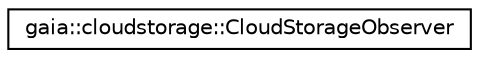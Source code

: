 digraph G
{
  edge [fontname="Helvetica",fontsize="10",labelfontname="Helvetica",labelfontsize="10"];
  node [fontname="Helvetica",fontsize="10",shape=record];
  rankdir=LR;
  Node1 [label="gaia::cloudstorage::CloudStorageObserver",height=0.2,width=0.4,color="black", fillcolor="white", style="filled",URL="$d1/d04/classgaia_1_1cloudstorage_1_1_cloud_storage_observer.html"];
}
